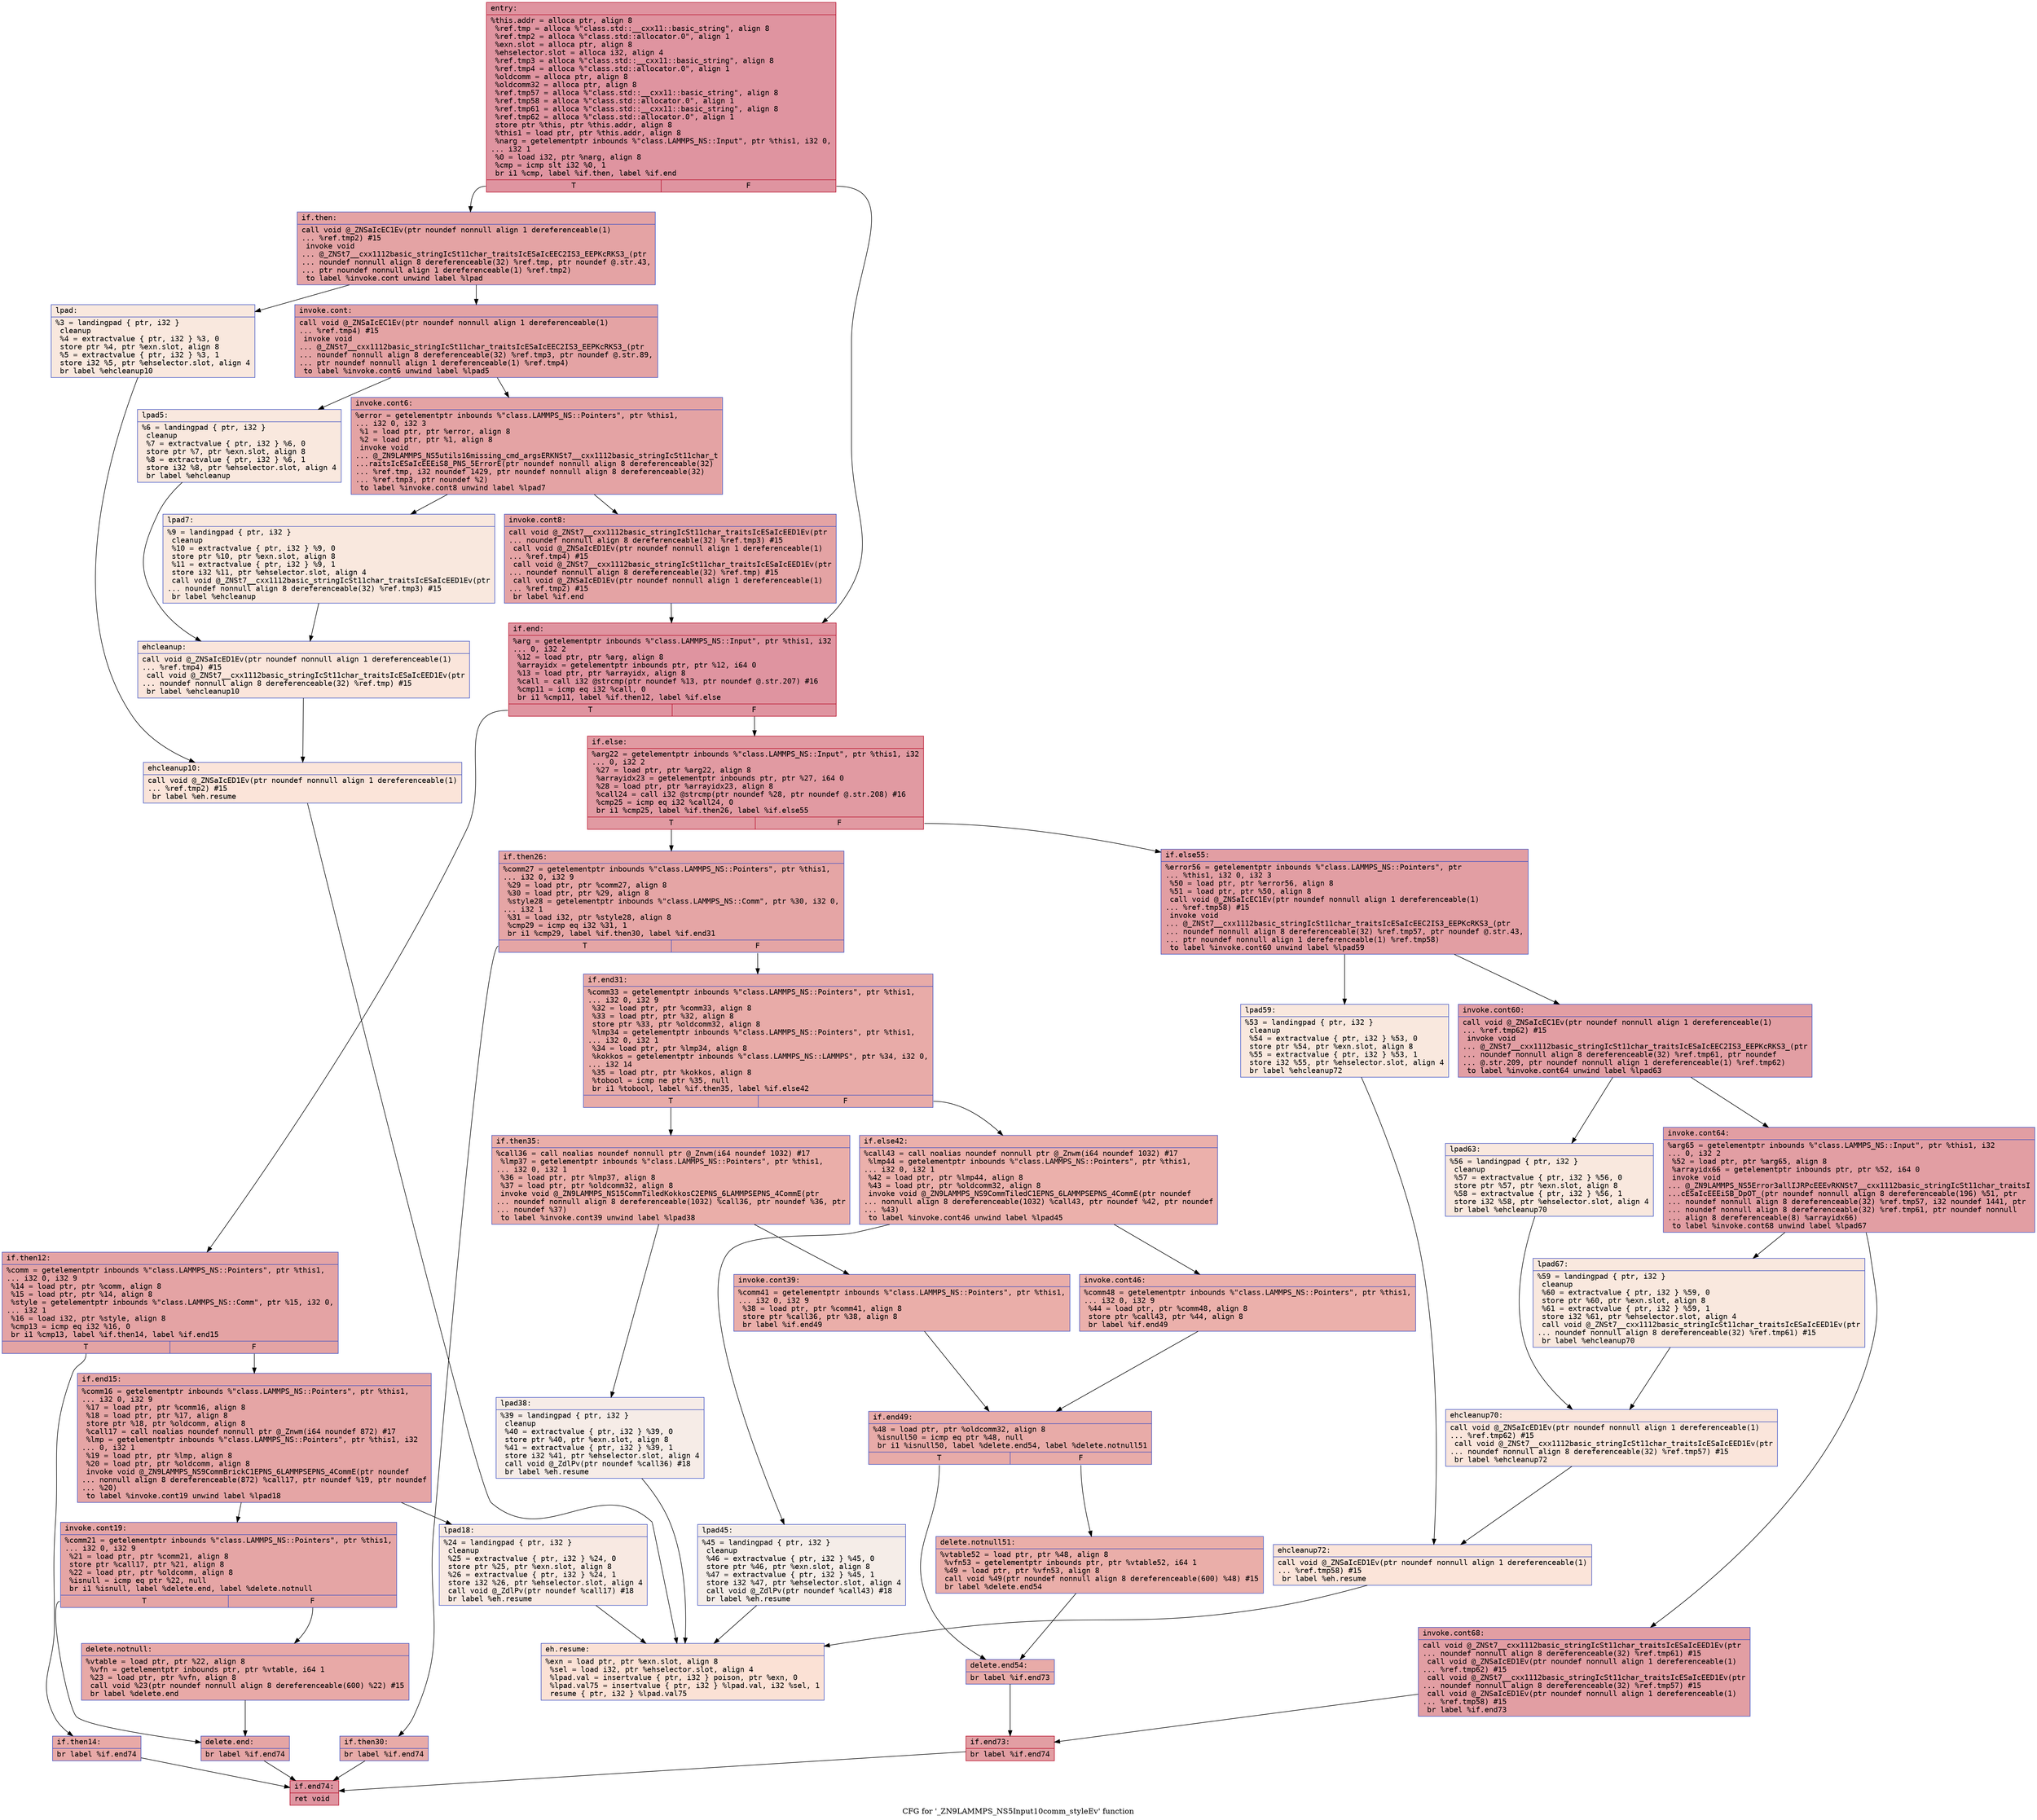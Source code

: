digraph "CFG for '_ZN9LAMMPS_NS5Input10comm_styleEv' function" {
	label="CFG for '_ZN9LAMMPS_NS5Input10comm_styleEv' function";

	Node0x5628736b4b70 [shape=record,color="#b70d28ff", style=filled, fillcolor="#b70d2870" fontname="Courier",label="{entry:\l|  %this.addr = alloca ptr, align 8\l  %ref.tmp = alloca %\"class.std::__cxx11::basic_string\", align 8\l  %ref.tmp2 = alloca %\"class.std::allocator.0\", align 1\l  %exn.slot = alloca ptr, align 8\l  %ehselector.slot = alloca i32, align 4\l  %ref.tmp3 = alloca %\"class.std::__cxx11::basic_string\", align 8\l  %ref.tmp4 = alloca %\"class.std::allocator.0\", align 1\l  %oldcomm = alloca ptr, align 8\l  %oldcomm32 = alloca ptr, align 8\l  %ref.tmp57 = alloca %\"class.std::__cxx11::basic_string\", align 8\l  %ref.tmp58 = alloca %\"class.std::allocator.0\", align 1\l  %ref.tmp61 = alloca %\"class.std::__cxx11::basic_string\", align 8\l  %ref.tmp62 = alloca %\"class.std::allocator.0\", align 1\l  store ptr %this, ptr %this.addr, align 8\l  %this1 = load ptr, ptr %this.addr, align 8\l  %narg = getelementptr inbounds %\"class.LAMMPS_NS::Input\", ptr %this1, i32 0,\l... i32 1\l  %0 = load i32, ptr %narg, align 8\l  %cmp = icmp slt i32 %0, 1\l  br i1 %cmp, label %if.then, label %if.end\l|{<s0>T|<s1>F}}"];
	Node0x5628736b4b70:s0 -> Node0x5628736b5880[tooltip="entry -> if.then\nProbability 37.50%" ];
	Node0x5628736b4b70:s1 -> Node0x5628736b58f0[tooltip="entry -> if.end\nProbability 62.50%" ];
	Node0x5628736b5880 [shape=record,color="#3d50c3ff", style=filled, fillcolor="#c32e3170" fontname="Courier",label="{if.then:\l|  call void @_ZNSaIcEC1Ev(ptr noundef nonnull align 1 dereferenceable(1)\l... %ref.tmp2) #15\l  invoke void\l... @_ZNSt7__cxx1112basic_stringIcSt11char_traitsIcESaIcEEC2IS3_EEPKcRKS3_(ptr\l... noundef nonnull align 8 dereferenceable(32) %ref.tmp, ptr noundef @.str.43,\l... ptr noundef nonnull align 1 dereferenceable(1) %ref.tmp2)\l          to label %invoke.cont unwind label %lpad\l}"];
	Node0x5628736b5880 -> Node0x5628736b5b90[tooltip="if.then -> invoke.cont\nProbability 100.00%" ];
	Node0x5628736b5880 -> Node0x5628736b5c10[tooltip="if.then -> lpad\nProbability 0.00%" ];
	Node0x5628736b5b90 [shape=record,color="#3d50c3ff", style=filled, fillcolor="#c32e3170" fontname="Courier",label="{invoke.cont:\l|  call void @_ZNSaIcEC1Ev(ptr noundef nonnull align 1 dereferenceable(1)\l... %ref.tmp4) #15\l  invoke void\l... @_ZNSt7__cxx1112basic_stringIcSt11char_traitsIcESaIcEEC2IS3_EEPKcRKS3_(ptr\l... noundef nonnull align 8 dereferenceable(32) %ref.tmp3, ptr noundef @.str.89,\l... ptr noundef nonnull align 1 dereferenceable(1) %ref.tmp4)\l          to label %invoke.cont6 unwind label %lpad5\l}"];
	Node0x5628736b5b90 -> Node0x5628736b5f90[tooltip="invoke.cont -> invoke.cont6\nProbability 100.00%" ];
	Node0x5628736b5b90 -> Node0x5628736b5fe0[tooltip="invoke.cont -> lpad5\nProbability 0.00%" ];
	Node0x5628736b5f90 [shape=record,color="#3d50c3ff", style=filled, fillcolor="#c32e3170" fontname="Courier",label="{invoke.cont6:\l|  %error = getelementptr inbounds %\"class.LAMMPS_NS::Pointers\", ptr %this1,\l... i32 0, i32 3\l  %1 = load ptr, ptr %error, align 8\l  %2 = load ptr, ptr %1, align 8\l  invoke void\l... @_ZN9LAMMPS_NS5utils16missing_cmd_argsERKNSt7__cxx1112basic_stringIcSt11char_t\l...raitsIcESaIcEEEiS8_PNS_5ErrorE(ptr noundef nonnull align 8 dereferenceable(32)\l... %ref.tmp, i32 noundef 1429, ptr noundef nonnull align 8 dereferenceable(32)\l... %ref.tmp3, ptr noundef %2)\l          to label %invoke.cont8 unwind label %lpad7\l}"];
	Node0x5628736b5f90 -> Node0x5628736b5f40[tooltip="invoke.cont6 -> invoke.cont8\nProbability 100.00%" ];
	Node0x5628736b5f90 -> Node0x5628736b6680[tooltip="invoke.cont6 -> lpad7\nProbability 0.00%" ];
	Node0x5628736b5f40 [shape=record,color="#3d50c3ff", style=filled, fillcolor="#c32e3170" fontname="Courier",label="{invoke.cont8:\l|  call void @_ZNSt7__cxx1112basic_stringIcSt11char_traitsIcESaIcEED1Ev(ptr\l... noundef nonnull align 8 dereferenceable(32) %ref.tmp3) #15\l  call void @_ZNSaIcED1Ev(ptr noundef nonnull align 1 dereferenceable(1)\l... %ref.tmp4) #15\l  call void @_ZNSt7__cxx1112basic_stringIcSt11char_traitsIcESaIcEED1Ev(ptr\l... noundef nonnull align 8 dereferenceable(32) %ref.tmp) #15\l  call void @_ZNSaIcED1Ev(ptr noundef nonnull align 1 dereferenceable(1)\l... %ref.tmp2) #15\l  br label %if.end\l}"];
	Node0x5628736b5f40 -> Node0x5628736b58f0[tooltip="invoke.cont8 -> if.end\nProbability 100.00%" ];
	Node0x5628736b5c10 [shape=record,color="#3d50c3ff", style=filled, fillcolor="#f2cab570" fontname="Courier",label="{lpad:\l|  %3 = landingpad \{ ptr, i32 \}\l          cleanup\l  %4 = extractvalue \{ ptr, i32 \} %3, 0\l  store ptr %4, ptr %exn.slot, align 8\l  %5 = extractvalue \{ ptr, i32 \} %3, 1\l  store i32 %5, ptr %ehselector.slot, align 4\l  br label %ehcleanup10\l}"];
	Node0x5628736b5c10 -> Node0x5628736b7080[tooltip="lpad -> ehcleanup10\nProbability 100.00%" ];
	Node0x5628736b5fe0 [shape=record,color="#3d50c3ff", style=filled, fillcolor="#f2cab570" fontname="Courier",label="{lpad5:\l|  %6 = landingpad \{ ptr, i32 \}\l          cleanup\l  %7 = extractvalue \{ ptr, i32 \} %6, 0\l  store ptr %7, ptr %exn.slot, align 8\l  %8 = extractvalue \{ ptr, i32 \} %6, 1\l  store i32 %8, ptr %ehselector.slot, align 4\l  br label %ehcleanup\l}"];
	Node0x5628736b5fe0 -> Node0x5628736b73f0[tooltip="lpad5 -> ehcleanup\nProbability 100.00%" ];
	Node0x5628736b6680 [shape=record,color="#3d50c3ff", style=filled, fillcolor="#f2cab570" fontname="Courier",label="{lpad7:\l|  %9 = landingpad \{ ptr, i32 \}\l          cleanup\l  %10 = extractvalue \{ ptr, i32 \} %9, 0\l  store ptr %10, ptr %exn.slot, align 8\l  %11 = extractvalue \{ ptr, i32 \} %9, 1\l  store i32 %11, ptr %ehselector.slot, align 4\l  call void @_ZNSt7__cxx1112basic_stringIcSt11char_traitsIcESaIcEED1Ev(ptr\l... noundef nonnull align 8 dereferenceable(32) %ref.tmp3) #15\l  br label %ehcleanup\l}"];
	Node0x5628736b6680 -> Node0x5628736b73f0[tooltip="lpad7 -> ehcleanup\nProbability 100.00%" ];
	Node0x5628736b73f0 [shape=record,color="#3d50c3ff", style=filled, fillcolor="#f4c5ad70" fontname="Courier",label="{ehcleanup:\l|  call void @_ZNSaIcED1Ev(ptr noundef nonnull align 1 dereferenceable(1)\l... %ref.tmp4) #15\l  call void @_ZNSt7__cxx1112basic_stringIcSt11char_traitsIcESaIcEED1Ev(ptr\l... noundef nonnull align 8 dereferenceable(32) %ref.tmp) #15\l  br label %ehcleanup10\l}"];
	Node0x5628736b73f0 -> Node0x5628736b7080[tooltip="ehcleanup -> ehcleanup10\nProbability 100.00%" ];
	Node0x5628736b7080 [shape=record,color="#3d50c3ff", style=filled, fillcolor="#f5c1a970" fontname="Courier",label="{ehcleanup10:\l|  call void @_ZNSaIcED1Ev(ptr noundef nonnull align 1 dereferenceable(1)\l... %ref.tmp2) #15\l  br label %eh.resume\l}"];
	Node0x5628736b7080 -> Node0x5628736b7d00[tooltip="ehcleanup10 -> eh.resume\nProbability 100.00%" ];
	Node0x5628736b58f0 [shape=record,color="#b70d28ff", style=filled, fillcolor="#b70d2870" fontname="Courier",label="{if.end:\l|  %arg = getelementptr inbounds %\"class.LAMMPS_NS::Input\", ptr %this1, i32\l... 0, i32 2\l  %12 = load ptr, ptr %arg, align 8\l  %arrayidx = getelementptr inbounds ptr, ptr %12, i64 0\l  %13 = load ptr, ptr %arrayidx, align 8\l  %call = call i32 @strcmp(ptr noundef %13, ptr noundef @.str.207) #16\l  %cmp11 = icmp eq i32 %call, 0\l  br i1 %cmp11, label %if.then12, label %if.else\l|{<s0>T|<s1>F}}"];
	Node0x5628736b58f0:s0 -> Node0x5628736b8150[tooltip="if.end -> if.then12\nProbability 37.50%" ];
	Node0x5628736b58f0:s1 -> Node0x5628736b81d0[tooltip="if.end -> if.else\nProbability 62.50%" ];
	Node0x5628736b8150 [shape=record,color="#3d50c3ff", style=filled, fillcolor="#c32e3170" fontname="Courier",label="{if.then12:\l|  %comm = getelementptr inbounds %\"class.LAMMPS_NS::Pointers\", ptr %this1,\l... i32 0, i32 9\l  %14 = load ptr, ptr %comm, align 8\l  %15 = load ptr, ptr %14, align 8\l  %style = getelementptr inbounds %\"class.LAMMPS_NS::Comm\", ptr %15, i32 0,\l... i32 1\l  %16 = load i32, ptr %style, align 8\l  %cmp13 = icmp eq i32 %16, 0\l  br i1 %cmp13, label %if.then14, label %if.end15\l|{<s0>T|<s1>F}}"];
	Node0x5628736b8150:s0 -> Node0x5628736b86e0[tooltip="if.then12 -> if.then14\nProbability 37.50%" ];
	Node0x5628736b8150:s1 -> Node0x5628736b8760[tooltip="if.then12 -> if.end15\nProbability 62.50%" ];
	Node0x5628736b86e0 [shape=record,color="#3d50c3ff", style=filled, fillcolor="#ca3b3770" fontname="Courier",label="{if.then14:\l|  br label %if.end74\l}"];
	Node0x5628736b86e0 -> Node0x5628736b88f0[tooltip="if.then14 -> if.end74\nProbability 100.00%" ];
	Node0x5628736b8760 [shape=record,color="#3d50c3ff", style=filled, fillcolor="#c5333470" fontname="Courier",label="{if.end15:\l|  %comm16 = getelementptr inbounds %\"class.LAMMPS_NS::Pointers\", ptr %this1,\l... i32 0, i32 9\l  %17 = load ptr, ptr %comm16, align 8\l  %18 = load ptr, ptr %17, align 8\l  store ptr %18, ptr %oldcomm, align 8\l  %call17 = call noalias noundef nonnull ptr @_Znwm(i64 noundef 872) #17\l  %lmp = getelementptr inbounds %\"class.LAMMPS_NS::Pointers\", ptr %this1, i32\l... 0, i32 1\l  %19 = load ptr, ptr %lmp, align 8\l  %20 = load ptr, ptr %oldcomm, align 8\l  invoke void @_ZN9LAMMPS_NS9CommBrickC1EPNS_6LAMMPSEPNS_4CommE(ptr noundef\l... nonnull align 8 dereferenceable(872) %call17, ptr noundef %19, ptr noundef\l... %20)\l          to label %invoke.cont19 unwind label %lpad18\l}"];
	Node0x5628736b8760 -> Node0x5628736b8fe0[tooltip="if.end15 -> invoke.cont19\nProbability 100.00%" ];
	Node0x5628736b8760 -> Node0x5628736b90c0[tooltip="if.end15 -> lpad18\nProbability 0.00%" ];
	Node0x5628736b8fe0 [shape=record,color="#3d50c3ff", style=filled, fillcolor="#c5333470" fontname="Courier",label="{invoke.cont19:\l|  %comm21 = getelementptr inbounds %\"class.LAMMPS_NS::Pointers\", ptr %this1,\l... i32 0, i32 9\l  %21 = load ptr, ptr %comm21, align 8\l  store ptr %call17, ptr %21, align 8\l  %22 = load ptr, ptr %oldcomm, align 8\l  %isnull = icmp eq ptr %22, null\l  br i1 %isnull, label %delete.end, label %delete.notnull\l|{<s0>T|<s1>F}}"];
	Node0x5628736b8fe0:s0 -> Node0x5628736b6330[tooltip="invoke.cont19 -> delete.end\nProbability 37.50%" ];
	Node0x5628736b8fe0:s1 -> Node0x5628736b6380[tooltip="invoke.cont19 -> delete.notnull\nProbability 62.50%" ];
	Node0x5628736b6380 [shape=record,color="#3d50c3ff", style=filled, fillcolor="#ca3b3770" fontname="Courier",label="{delete.notnull:\l|  %vtable = load ptr, ptr %22, align 8\l  %vfn = getelementptr inbounds ptr, ptr %vtable, i64 1\l  %23 = load ptr, ptr %vfn, align 8\l  call void %23(ptr noundef nonnull align 8 dereferenceable(600) %22) #15\l  br label %delete.end\l}"];
	Node0x5628736b6380 -> Node0x5628736b6330[tooltip="delete.notnull -> delete.end\nProbability 100.00%" ];
	Node0x5628736b6330 [shape=record,color="#3d50c3ff", style=filled, fillcolor="#c5333470" fontname="Courier",label="{delete.end:\l|  br label %if.end74\l}"];
	Node0x5628736b6330 -> Node0x5628736b88f0[tooltip="delete.end -> if.end74\nProbability 100.00%" ];
	Node0x5628736b90c0 [shape=record,color="#3d50c3ff", style=filled, fillcolor="#efcebd70" fontname="Courier",label="{lpad18:\l|  %24 = landingpad \{ ptr, i32 \}\l          cleanup\l  %25 = extractvalue \{ ptr, i32 \} %24, 0\l  store ptr %25, ptr %exn.slot, align 8\l  %26 = extractvalue \{ ptr, i32 \} %24, 1\l  store i32 %26, ptr %ehselector.slot, align 4\l  call void @_ZdlPv(ptr noundef %call17) #18\l  br label %eh.resume\l}"];
	Node0x5628736b90c0 -> Node0x5628736b7d00[tooltip="lpad18 -> eh.resume\nProbability 100.00%" ];
	Node0x5628736b81d0 [shape=record,color="#b70d28ff", style=filled, fillcolor="#bb1b2c70" fontname="Courier",label="{if.else:\l|  %arg22 = getelementptr inbounds %\"class.LAMMPS_NS::Input\", ptr %this1, i32\l... 0, i32 2\l  %27 = load ptr, ptr %arg22, align 8\l  %arrayidx23 = getelementptr inbounds ptr, ptr %27, i64 0\l  %28 = load ptr, ptr %arrayidx23, align 8\l  %call24 = call i32 @strcmp(ptr noundef %28, ptr noundef @.str.208) #16\l  %cmp25 = icmp eq i32 %call24, 0\l  br i1 %cmp25, label %if.then26, label %if.else55\l|{<s0>T|<s1>F}}"];
	Node0x5628736b81d0:s0 -> Node0x5628736ba8e0[tooltip="if.else -> if.then26\nProbability 37.50%" ];
	Node0x5628736b81d0:s1 -> Node0x5628736ba960[tooltip="if.else -> if.else55\nProbability 62.50%" ];
	Node0x5628736ba8e0 [shape=record,color="#3d50c3ff", style=filled, fillcolor="#c5333470" fontname="Courier",label="{if.then26:\l|  %comm27 = getelementptr inbounds %\"class.LAMMPS_NS::Pointers\", ptr %this1,\l... i32 0, i32 9\l  %29 = load ptr, ptr %comm27, align 8\l  %30 = load ptr, ptr %29, align 8\l  %style28 = getelementptr inbounds %\"class.LAMMPS_NS::Comm\", ptr %30, i32 0,\l... i32 1\l  %31 = load i32, ptr %style28, align 8\l  %cmp29 = icmp eq i32 %31, 1\l  br i1 %cmp29, label %if.then30, label %if.end31\l|{<s0>T|<s1>F}}"];
	Node0x5628736ba8e0:s0 -> Node0x5628736bae80[tooltip="if.then26 -> if.then30\nProbability 50.00%" ];
	Node0x5628736ba8e0:s1 -> Node0x5628736baf00[tooltip="if.then26 -> if.end31\nProbability 50.00%" ];
	Node0x5628736bae80 [shape=record,color="#3d50c3ff", style=filled, fillcolor="#cc403a70" fontname="Courier",label="{if.then30:\l|  br label %if.end74\l}"];
	Node0x5628736bae80 -> Node0x5628736b88f0[tooltip="if.then30 -> if.end74\nProbability 100.00%" ];
	Node0x5628736baf00 [shape=record,color="#3d50c3ff", style=filled, fillcolor="#cc403a70" fontname="Courier",label="{if.end31:\l|  %comm33 = getelementptr inbounds %\"class.LAMMPS_NS::Pointers\", ptr %this1,\l... i32 0, i32 9\l  %32 = load ptr, ptr %comm33, align 8\l  %33 = load ptr, ptr %32, align 8\l  store ptr %33, ptr %oldcomm32, align 8\l  %lmp34 = getelementptr inbounds %\"class.LAMMPS_NS::Pointers\", ptr %this1,\l... i32 0, i32 1\l  %34 = load ptr, ptr %lmp34, align 8\l  %kokkos = getelementptr inbounds %\"class.LAMMPS_NS::LAMMPS\", ptr %34, i32 0,\l... i32 14\l  %35 = load ptr, ptr %kokkos, align 8\l  %tobool = icmp ne ptr %35, null\l  br i1 %tobool, label %if.then35, label %if.else42\l|{<s0>T|<s1>F}}"];
	Node0x5628736baf00:s0 -> Node0x5628736bb690[tooltip="if.end31 -> if.then35\nProbability 62.50%" ];
	Node0x5628736baf00:s1 -> Node0x5628736bb710[tooltip="if.end31 -> if.else42\nProbability 37.50%" ];
	Node0x5628736bb690 [shape=record,color="#3d50c3ff", style=filled, fillcolor="#d0473d70" fontname="Courier",label="{if.then35:\l|  %call36 = call noalias noundef nonnull ptr @_Znwm(i64 noundef 1032) #17\l  %lmp37 = getelementptr inbounds %\"class.LAMMPS_NS::Pointers\", ptr %this1,\l... i32 0, i32 1\l  %36 = load ptr, ptr %lmp37, align 8\l  %37 = load ptr, ptr %oldcomm32, align 8\l  invoke void @_ZN9LAMMPS_NS15CommTiledKokkosC2EPNS_6LAMMPSEPNS_4CommE(ptr\l... noundef nonnull align 8 dereferenceable(1032) %call36, ptr noundef %36, ptr\l... noundef %37)\l          to label %invoke.cont39 unwind label %lpad38\l}"];
	Node0x5628736bb690 -> Node0x5628736bbb80[tooltip="if.then35 -> invoke.cont39\nProbability 100.00%" ];
	Node0x5628736bb690 -> Node0x5628736bbc60[tooltip="if.then35 -> lpad38\nProbability 0.00%" ];
	Node0x5628736bbb80 [shape=record,color="#3d50c3ff", style=filled, fillcolor="#d0473d70" fontname="Courier",label="{invoke.cont39:\l|  %comm41 = getelementptr inbounds %\"class.LAMMPS_NS::Pointers\", ptr %this1,\l... i32 0, i32 9\l  %38 = load ptr, ptr %comm41, align 8\l  store ptr %call36, ptr %38, align 8\l  br label %if.end49\l}"];
	Node0x5628736bbb80 -> Node0x5628736bc210[tooltip="invoke.cont39 -> if.end49\nProbability 100.00%" ];
	Node0x5628736bbc60 [shape=record,color="#3d50c3ff", style=filled, fillcolor="#ead5c970" fontname="Courier",label="{lpad38:\l|  %39 = landingpad \{ ptr, i32 \}\l          cleanup\l  %40 = extractvalue \{ ptr, i32 \} %39, 0\l  store ptr %40, ptr %exn.slot, align 8\l  %41 = extractvalue \{ ptr, i32 \} %39, 1\l  store i32 %41, ptr %ehselector.slot, align 4\l  call void @_ZdlPv(ptr noundef %call36) #18\l  br label %eh.resume\l}"];
	Node0x5628736bbc60 -> Node0x5628736b7d00[tooltip="lpad38 -> eh.resume\nProbability 100.00%" ];
	Node0x5628736bb710 [shape=record,color="#3d50c3ff", style=filled, fillcolor="#d24b4070" fontname="Courier",label="{if.else42:\l|  %call43 = call noalias noundef nonnull ptr @_Znwm(i64 noundef 1032) #17\l  %lmp44 = getelementptr inbounds %\"class.LAMMPS_NS::Pointers\", ptr %this1,\l... i32 0, i32 1\l  %42 = load ptr, ptr %lmp44, align 8\l  %43 = load ptr, ptr %oldcomm32, align 8\l  invoke void @_ZN9LAMMPS_NS9CommTiledC1EPNS_6LAMMPSEPNS_4CommE(ptr noundef\l... nonnull align 8 dereferenceable(1032) %call43, ptr noundef %42, ptr noundef\l... %43)\l          to label %invoke.cont46 unwind label %lpad45\l}"];
	Node0x5628736bb710 -> Node0x5628736bc9f0[tooltip="if.else42 -> invoke.cont46\nProbability 100.00%" ];
	Node0x5628736bb710 -> Node0x5628736bca40[tooltip="if.else42 -> lpad45\nProbability 0.00%" ];
	Node0x5628736bc9f0 [shape=record,color="#3d50c3ff", style=filled, fillcolor="#d24b4070" fontname="Courier",label="{invoke.cont46:\l|  %comm48 = getelementptr inbounds %\"class.LAMMPS_NS::Pointers\", ptr %this1,\l... i32 0, i32 9\l  %44 = load ptr, ptr %comm48, align 8\l  store ptr %call43, ptr %44, align 8\l  br label %if.end49\l}"];
	Node0x5628736bc9f0 -> Node0x5628736bc210[tooltip="invoke.cont46 -> if.end49\nProbability 100.00%" ];
	Node0x5628736bca40 [shape=record,color="#3d50c3ff", style=filled, fillcolor="#e8d6cc70" fontname="Courier",label="{lpad45:\l|  %45 = landingpad \{ ptr, i32 \}\l          cleanup\l  %46 = extractvalue \{ ptr, i32 \} %45, 0\l  store ptr %46, ptr %exn.slot, align 8\l  %47 = extractvalue \{ ptr, i32 \} %45, 1\l  store i32 %47, ptr %ehselector.slot, align 4\l  call void @_ZdlPv(ptr noundef %call43) #18\l  br label %eh.resume\l}"];
	Node0x5628736bca40 -> Node0x5628736b7d00[tooltip="lpad45 -> eh.resume\nProbability 100.00%" ];
	Node0x5628736bc210 [shape=record,color="#3d50c3ff", style=filled, fillcolor="#cc403a70" fontname="Courier",label="{if.end49:\l|  %48 = load ptr, ptr %oldcomm32, align 8\l  %isnull50 = icmp eq ptr %48, null\l  br i1 %isnull50, label %delete.end54, label %delete.notnull51\l|{<s0>T|<s1>F}}"];
	Node0x5628736bc210:s0 -> Node0x5628736bdd80[tooltip="if.end49 -> delete.end54\nProbability 37.50%" ];
	Node0x5628736bc210:s1 -> Node0x5628736bde30[tooltip="if.end49 -> delete.notnull51\nProbability 62.50%" ];
	Node0x5628736bde30 [shape=record,color="#3d50c3ff", style=filled, fillcolor="#d0473d70" fontname="Courier",label="{delete.notnull51:\l|  %vtable52 = load ptr, ptr %48, align 8\l  %vfn53 = getelementptr inbounds ptr, ptr %vtable52, i64 1\l  %49 = load ptr, ptr %vfn53, align 8\l  call void %49(ptr noundef nonnull align 8 dereferenceable(600) %48) #15\l  br label %delete.end54\l}"];
	Node0x5628736bde30 -> Node0x5628736bdd80[tooltip="delete.notnull51 -> delete.end54\nProbability 100.00%" ];
	Node0x5628736bdd80 [shape=record,color="#3d50c3ff", style=filled, fillcolor="#cc403a70" fontname="Courier",label="{delete.end54:\l|  br label %if.end73\l}"];
	Node0x5628736bdd80 -> Node0x5628736be2d0[tooltip="delete.end54 -> if.end73\nProbability 100.00%" ];
	Node0x5628736ba960 [shape=record,color="#3d50c3ff", style=filled, fillcolor="#be242e70" fontname="Courier",label="{if.else55:\l|  %error56 = getelementptr inbounds %\"class.LAMMPS_NS::Pointers\", ptr\l... %this1, i32 0, i32 3\l  %50 = load ptr, ptr %error56, align 8\l  %51 = load ptr, ptr %50, align 8\l  call void @_ZNSaIcEC1Ev(ptr noundef nonnull align 1 dereferenceable(1)\l... %ref.tmp58) #15\l  invoke void\l... @_ZNSt7__cxx1112basic_stringIcSt11char_traitsIcESaIcEEC2IS3_EEPKcRKS3_(ptr\l... noundef nonnull align 8 dereferenceable(32) %ref.tmp57, ptr noundef @.str.43,\l... ptr noundef nonnull align 1 dereferenceable(1) %ref.tmp58)\l          to label %invoke.cont60 unwind label %lpad59\l}"];
	Node0x5628736ba960 -> Node0x5628736be6d0[tooltip="if.else55 -> invoke.cont60\nProbability 100.00%" ];
	Node0x5628736ba960 -> Node0x5628736be750[tooltip="if.else55 -> lpad59\nProbability 0.00%" ];
	Node0x5628736be6d0 [shape=record,color="#3d50c3ff", style=filled, fillcolor="#be242e70" fontname="Courier",label="{invoke.cont60:\l|  call void @_ZNSaIcEC1Ev(ptr noundef nonnull align 1 dereferenceable(1)\l... %ref.tmp62) #15\l  invoke void\l... @_ZNSt7__cxx1112basic_stringIcSt11char_traitsIcESaIcEEC2IS3_EEPKcRKS3_(ptr\l... noundef nonnull align 8 dereferenceable(32) %ref.tmp61, ptr noundef\l... @.str.209, ptr noundef nonnull align 1 dereferenceable(1) %ref.tmp62)\l          to label %invoke.cont64 unwind label %lpad63\l}"];
	Node0x5628736be6d0 -> Node0x5628736bea70[tooltip="invoke.cont60 -> invoke.cont64\nProbability 100.00%" ];
	Node0x5628736be6d0 -> Node0x5628736beac0[tooltip="invoke.cont60 -> lpad63\nProbability 0.00%" ];
	Node0x5628736bea70 [shape=record,color="#3d50c3ff", style=filled, fillcolor="#be242e70" fontname="Courier",label="{invoke.cont64:\l|  %arg65 = getelementptr inbounds %\"class.LAMMPS_NS::Input\", ptr %this1, i32\l... 0, i32 2\l  %52 = load ptr, ptr %arg65, align 8\l  %arrayidx66 = getelementptr inbounds ptr, ptr %52, i64 0\l  invoke void\l... @_ZN9LAMMPS_NS5Error3allIJRPcEEEvRKNSt7__cxx1112basic_stringIcSt11char_traitsI\l...cESaIcEEEiSB_DpOT_(ptr noundef nonnull align 8 dereferenceable(196) %51, ptr\l... noundef nonnull align 8 dereferenceable(32) %ref.tmp57, i32 noundef 1441, ptr\l... noundef nonnull align 8 dereferenceable(32) %ref.tmp61, ptr noundef nonnull\l... align 8 dereferenceable(8) %arrayidx66)\l          to label %invoke.cont68 unwind label %lpad67\l}"];
	Node0x5628736bea70 -> Node0x5628736bea20[tooltip="invoke.cont64 -> invoke.cont68\nProbability 100.00%" ];
	Node0x5628736bea70 -> Node0x5628736bf000[tooltip="invoke.cont64 -> lpad67\nProbability 0.00%" ];
	Node0x5628736bea20 [shape=record,color="#3d50c3ff", style=filled, fillcolor="#be242e70" fontname="Courier",label="{invoke.cont68:\l|  call void @_ZNSt7__cxx1112basic_stringIcSt11char_traitsIcESaIcEED1Ev(ptr\l... noundef nonnull align 8 dereferenceable(32) %ref.tmp61) #15\l  call void @_ZNSaIcED1Ev(ptr noundef nonnull align 1 dereferenceable(1)\l... %ref.tmp62) #15\l  call void @_ZNSt7__cxx1112basic_stringIcSt11char_traitsIcESaIcEED1Ev(ptr\l... noundef nonnull align 8 dereferenceable(32) %ref.tmp57) #15\l  call void @_ZNSaIcED1Ev(ptr noundef nonnull align 1 dereferenceable(1)\l... %ref.tmp58) #15\l  br label %if.end73\l}"];
	Node0x5628736bea20 -> Node0x5628736be2d0[tooltip="invoke.cont68 -> if.end73\nProbability 100.00%" ];
	Node0x5628736be750 [shape=record,color="#3d50c3ff", style=filled, fillcolor="#f2cab570" fontname="Courier",label="{lpad59:\l|  %53 = landingpad \{ ptr, i32 \}\l          cleanup\l  %54 = extractvalue \{ ptr, i32 \} %53, 0\l  store ptr %54, ptr %exn.slot, align 8\l  %55 = extractvalue \{ ptr, i32 \} %53, 1\l  store i32 %55, ptr %ehselector.slot, align 4\l  br label %ehcleanup72\l}"];
	Node0x5628736be750 -> Node0x5628736bf9c0[tooltip="lpad59 -> ehcleanup72\nProbability 100.00%" ];
	Node0x5628736beac0 [shape=record,color="#3d50c3ff", style=filled, fillcolor="#f2cab570" fontname="Courier",label="{lpad63:\l|  %56 = landingpad \{ ptr, i32 \}\l          cleanup\l  %57 = extractvalue \{ ptr, i32 \} %56, 0\l  store ptr %57, ptr %exn.slot, align 8\l  %58 = extractvalue \{ ptr, i32 \} %56, 1\l  store i32 %58, ptr %ehselector.slot, align 4\l  br label %ehcleanup70\l}"];
	Node0x5628736beac0 -> Node0x5628736b9a30[tooltip="lpad63 -> ehcleanup70\nProbability 100.00%" ];
	Node0x5628736bf000 [shape=record,color="#3d50c3ff", style=filled, fillcolor="#f2cab570" fontname="Courier",label="{lpad67:\l|  %59 = landingpad \{ ptr, i32 \}\l          cleanup\l  %60 = extractvalue \{ ptr, i32 \} %59, 0\l  store ptr %60, ptr %exn.slot, align 8\l  %61 = extractvalue \{ ptr, i32 \} %59, 1\l  store i32 %61, ptr %ehselector.slot, align 4\l  call void @_ZNSt7__cxx1112basic_stringIcSt11char_traitsIcESaIcEED1Ev(ptr\l... noundef nonnull align 8 dereferenceable(32) %ref.tmp61) #15\l  br label %ehcleanup70\l}"];
	Node0x5628736bf000 -> Node0x5628736b9a30[tooltip="lpad67 -> ehcleanup70\nProbability 100.00%" ];
	Node0x5628736b9a30 [shape=record,color="#3d50c3ff", style=filled, fillcolor="#f4c5ad70" fontname="Courier",label="{ehcleanup70:\l|  call void @_ZNSaIcED1Ev(ptr noundef nonnull align 1 dereferenceable(1)\l... %ref.tmp62) #15\l  call void @_ZNSt7__cxx1112basic_stringIcSt11char_traitsIcESaIcEED1Ev(ptr\l... noundef nonnull align 8 dereferenceable(32) %ref.tmp57) #15\l  br label %ehcleanup72\l}"];
	Node0x5628736b9a30 -> Node0x5628736bf9c0[tooltip="ehcleanup70 -> ehcleanup72\nProbability 100.00%" ];
	Node0x5628736bf9c0 [shape=record,color="#3d50c3ff", style=filled, fillcolor="#f5c1a970" fontname="Courier",label="{ehcleanup72:\l|  call void @_ZNSaIcED1Ev(ptr noundef nonnull align 1 dereferenceable(1)\l... %ref.tmp58) #15\l  br label %eh.resume\l}"];
	Node0x5628736bf9c0 -> Node0x5628736b7d00[tooltip="ehcleanup72 -> eh.resume\nProbability 100.00%" ];
	Node0x5628736be2d0 [shape=record,color="#b70d28ff", style=filled, fillcolor="#be242e70" fontname="Courier",label="{if.end73:\l|  br label %if.end74\l}"];
	Node0x5628736be2d0 -> Node0x5628736b88f0[tooltip="if.end73 -> if.end74\nProbability 100.00%" ];
	Node0x5628736b88f0 [shape=record,color="#b70d28ff", style=filled, fillcolor="#b70d2870" fontname="Courier",label="{if.end74:\l|  ret void\l}"];
	Node0x5628736b7d00 [shape=record,color="#3d50c3ff", style=filled, fillcolor="#f7bca170" fontname="Courier",label="{eh.resume:\l|  %exn = load ptr, ptr %exn.slot, align 8\l  %sel = load i32, ptr %ehselector.slot, align 4\l  %lpad.val = insertvalue \{ ptr, i32 \} poison, ptr %exn, 0\l  %lpad.val75 = insertvalue \{ ptr, i32 \} %lpad.val, i32 %sel, 1\l  resume \{ ptr, i32 \} %lpad.val75\l}"];
}
